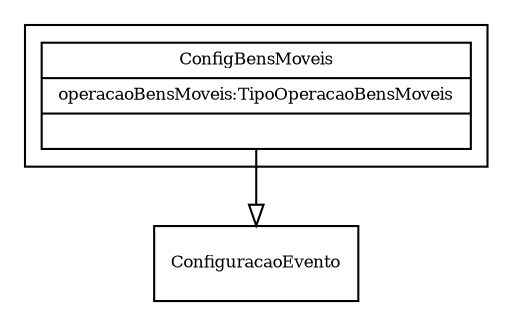 digraph G{
fontname = "Times-Roman"
fontsize = 8

node [
        fontname = "Times-Roman"
        fontsize = 8
        shape = "record"
]

edge [
        fontname = "Times-Roman"
        fontsize = 8
]

subgraph clusterCONFIGURACAO_DE_BENS_MOVEIS
{
ConfigBensMoveis [label = "{ConfigBensMoveis|operacaoBensMoveis:TipoOperacaoBensMoveis\l|\l}"]
}
edge [ arrowhead = "empty" headlabel = "" taillabel = ""] ConfigBensMoveis -> ConfiguracaoEvento
}
